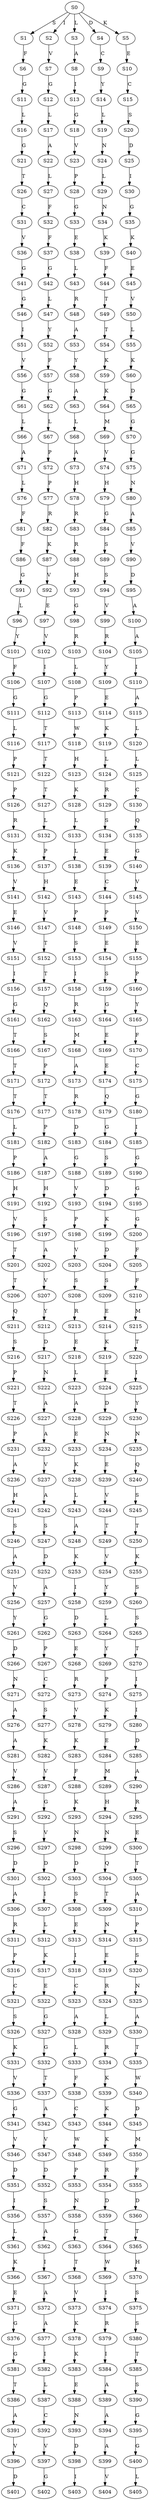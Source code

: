 strict digraph  {
	S0 -> S1 [ label = S ];
	S0 -> S2 [ label = I ];
	S0 -> S3 [ label = L ];
	S0 -> S4 [ label = D ];
	S0 -> S5 [ label = K ];
	S1 -> S6 [ label = F ];
	S2 -> S7 [ label = V ];
	S3 -> S8 [ label = A ];
	S4 -> S9 [ label = C ];
	S5 -> S10 [ label = E ];
	S6 -> S11 [ label = G ];
	S7 -> S12 [ label = G ];
	S8 -> S13 [ label = I ];
	S9 -> S14 [ label = Y ];
	S10 -> S15 [ label = C ];
	S11 -> S16 [ label = L ];
	S12 -> S17 [ label = L ];
	S13 -> S18 [ label = G ];
	S14 -> S19 [ label = L ];
	S15 -> S20 [ label = S ];
	S16 -> S21 [ label = G ];
	S17 -> S22 [ label = A ];
	S18 -> S23 [ label = V ];
	S19 -> S24 [ label = N ];
	S20 -> S25 [ label = D ];
	S21 -> S26 [ label = T ];
	S22 -> S27 [ label = L ];
	S23 -> S28 [ label = P ];
	S24 -> S29 [ label = L ];
	S25 -> S30 [ label = I ];
	S26 -> S31 [ label = C ];
	S27 -> S32 [ label = F ];
	S28 -> S33 [ label = G ];
	S29 -> S34 [ label = N ];
	S30 -> S35 [ label = G ];
	S31 -> S36 [ label = V ];
	S32 -> S37 [ label = F ];
	S33 -> S38 [ label = E ];
	S34 -> S39 [ label = K ];
	S35 -> S40 [ label = K ];
	S36 -> S41 [ label = G ];
	S37 -> S42 [ label = G ];
	S38 -> S43 [ label = L ];
	S39 -> S44 [ label = F ];
	S40 -> S45 [ label = E ];
	S41 -> S46 [ label = G ];
	S42 -> S47 [ label = L ];
	S43 -> S48 [ label = R ];
	S44 -> S49 [ label = T ];
	S45 -> S50 [ label = V ];
	S46 -> S51 [ label = I ];
	S47 -> S52 [ label = Y ];
	S48 -> S53 [ label = A ];
	S49 -> S54 [ label = T ];
	S50 -> S55 [ label = L ];
	S51 -> S56 [ label = V ];
	S52 -> S57 [ label = F ];
	S53 -> S58 [ label = Y ];
	S54 -> S59 [ label = K ];
	S55 -> S60 [ label = K ];
	S56 -> S61 [ label = G ];
	S57 -> S62 [ label = G ];
	S58 -> S63 [ label = A ];
	S59 -> S64 [ label = K ];
	S60 -> S65 [ label = D ];
	S61 -> S66 [ label = L ];
	S62 -> S67 [ label = L ];
	S63 -> S68 [ label = L ];
	S64 -> S69 [ label = M ];
	S65 -> S70 [ label = G ];
	S66 -> S71 [ label = A ];
	S67 -> S72 [ label = P ];
	S68 -> S73 [ label = A ];
	S69 -> S74 [ label = V ];
	S70 -> S75 [ label = G ];
	S71 -> S76 [ label = L ];
	S72 -> S77 [ label = P ];
	S73 -> S78 [ label = H ];
	S74 -> S79 [ label = H ];
	S75 -> S80 [ label = N ];
	S76 -> S81 [ label = F ];
	S77 -> S82 [ label = R ];
	S78 -> S83 [ label = R ];
	S79 -> S84 [ label = G ];
	S80 -> S85 [ label = A ];
	S81 -> S86 [ label = F ];
	S82 -> S87 [ label = K ];
	S83 -> S88 [ label = R ];
	S84 -> S89 [ label = S ];
	S85 -> S90 [ label = V ];
	S86 -> S91 [ label = G ];
	S87 -> S92 [ label = V ];
	S88 -> S93 [ label = H ];
	S89 -> S94 [ label = S ];
	S90 -> S95 [ label = D ];
	S91 -> S96 [ label = L ];
	S92 -> S97 [ label = E ];
	S93 -> S98 [ label = G ];
	S94 -> S99 [ label = V ];
	S95 -> S100 [ label = A ];
	S96 -> S101 [ label = Y ];
	S97 -> S102 [ label = V ];
	S98 -> S103 [ label = R ];
	S99 -> S104 [ label = R ];
	S100 -> S105 [ label = A ];
	S101 -> S106 [ label = F ];
	S102 -> S107 [ label = I ];
	S103 -> S108 [ label = L ];
	S104 -> S109 [ label = Y ];
	S105 -> S110 [ label = I ];
	S106 -> S111 [ label = G ];
	S107 -> S112 [ label = G ];
	S108 -> S113 [ label = P ];
	S109 -> S114 [ label = E ];
	S110 -> S115 [ label = A ];
	S111 -> S116 [ label = L ];
	S112 -> S117 [ label = T ];
	S113 -> S118 [ label = W ];
	S114 -> S119 [ label = K ];
	S115 -> S120 [ label = L ];
	S116 -> S121 [ label = P ];
	S117 -> S122 [ label = T ];
	S118 -> S123 [ label = H ];
	S119 -> S124 [ label = L ];
	S120 -> S125 [ label = L ];
	S121 -> S126 [ label = P ];
	S122 -> S127 [ label = T ];
	S123 -> S128 [ label = K ];
	S124 -> S129 [ label = R ];
	S125 -> S130 [ label = C ];
	S126 -> S131 [ label = R ];
	S127 -> S132 [ label = L ];
	S128 -> S133 [ label = L ];
	S129 -> S134 [ label = S ];
	S130 -> S135 [ label = Q ];
	S131 -> S136 [ label = K ];
	S132 -> S137 [ label = P ];
	S133 -> S138 [ label = L ];
	S134 -> S139 [ label = E ];
	S135 -> S140 [ label = G ];
	S136 -> S141 [ label = V ];
	S137 -> S142 [ label = H ];
	S138 -> S143 [ label = E ];
	S139 -> S144 [ label = C ];
	S140 -> S145 [ label = V ];
	S141 -> S146 [ label = E ];
	S142 -> S147 [ label = V ];
	S143 -> S148 [ label = P ];
	S144 -> S149 [ label = P ];
	S145 -> S150 [ label = V ];
	S146 -> S151 [ label = V ];
	S147 -> S152 [ label = T ];
	S148 -> S153 [ label = S ];
	S149 -> S154 [ label = E ];
	S150 -> S155 [ label = E ];
	S151 -> S156 [ label = I ];
	S152 -> S157 [ label = T ];
	S153 -> S158 [ label = I ];
	S154 -> S159 [ label = S ];
	S155 -> S160 [ label = P ];
	S156 -> S161 [ label = G ];
	S157 -> S162 [ label = Q ];
	S158 -> S163 [ label = R ];
	S159 -> S164 [ label = G ];
	S160 -> S165 [ label = Y ];
	S161 -> S166 [ label = T ];
	S162 -> S167 [ label = S ];
	S163 -> S168 [ label = M ];
	S164 -> S169 [ label = E ];
	S165 -> S170 [ label = F ];
	S166 -> S171 [ label = T ];
	S167 -> S172 [ label = P ];
	S168 -> S173 [ label = A ];
	S169 -> S174 [ label = E ];
	S170 -> S175 [ label = C ];
	S171 -> S176 [ label = T ];
	S172 -> S177 [ label = T ];
	S173 -> S178 [ label = R ];
	S174 -> S179 [ label = Q ];
	S175 -> S180 [ label = G ];
	S176 -> S181 [ label = L ];
	S177 -> S182 [ label = P ];
	S178 -> S183 [ label = D ];
	S179 -> S184 [ label = G ];
	S180 -> S185 [ label = I ];
	S181 -> S186 [ label = P ];
	S182 -> S187 [ label = A ];
	S183 -> S188 [ label = G ];
	S184 -> S189 [ label = S ];
	S185 -> S190 [ label = G ];
	S186 -> S191 [ label = H ];
	S187 -> S192 [ label = H ];
	S188 -> S193 [ label = V ];
	S189 -> S194 [ label = D ];
	S190 -> S195 [ label = G ];
	S191 -> S196 [ label = V ];
	S192 -> S197 [ label = S ];
	S193 -> S198 [ label = P ];
	S194 -> S199 [ label = K ];
	S195 -> S200 [ label = G ];
	S196 -> S201 [ label = T ];
	S197 -> S202 [ label = A ];
	S198 -> S203 [ label = V ];
	S199 -> S204 [ label = D ];
	S200 -> S205 [ label = F ];
	S201 -> S206 [ label = T ];
	S202 -> S207 [ label = V ];
	S203 -> S208 [ label = S ];
	S204 -> S209 [ label = S ];
	S205 -> S210 [ label = F ];
	S206 -> S211 [ label = Q ];
	S207 -> S212 [ label = Y ];
	S208 -> S213 [ label = R ];
	S209 -> S214 [ label = E ];
	S210 -> S215 [ label = M ];
	S211 -> S216 [ label = S ];
	S212 -> S217 [ label = D ];
	S213 -> S218 [ label = E ];
	S214 -> S219 [ label = K ];
	S215 -> S220 [ label = T ];
	S216 -> S221 [ label = P ];
	S217 -> S222 [ label = N ];
	S218 -> S223 [ label = L ];
	S219 -> S224 [ label = E ];
	S220 -> S225 [ label = I ];
	S221 -> S226 [ label = T ];
	S222 -> S227 [ label = A ];
	S223 -> S228 [ label = A ];
	S224 -> S229 [ label = D ];
	S225 -> S230 [ label = Y ];
	S226 -> S231 [ label = P ];
	S227 -> S232 [ label = A ];
	S228 -> S233 [ label = E ];
	S229 -> S234 [ label = N ];
	S230 -> S235 [ label = N ];
	S231 -> S236 [ label = A ];
	S232 -> S237 [ label = V ];
	S233 -> S238 [ label = K ];
	S234 -> S239 [ label = E ];
	S235 -> S240 [ label = Q ];
	S236 -> S241 [ label = H ];
	S237 -> S242 [ label = A ];
	S238 -> S243 [ label = L ];
	S239 -> S244 [ label = V ];
	S240 -> S245 [ label = S ];
	S241 -> S246 [ label = S ];
	S242 -> S247 [ label = S ];
	S243 -> S248 [ label = A ];
	S244 -> S249 [ label = T ];
	S245 -> S250 [ label = T ];
	S246 -> S251 [ label = A ];
	S247 -> S252 [ label = D ];
	S248 -> S253 [ label = K ];
	S249 -> S254 [ label = V ];
	S250 -> S255 [ label = K ];
	S251 -> S256 [ label = V ];
	S252 -> S257 [ label = A ];
	S253 -> S258 [ label = I ];
	S254 -> S259 [ label = Y ];
	S255 -> S260 [ label = S ];
	S256 -> S261 [ label = Y ];
	S257 -> S262 [ label = G ];
	S258 -> S263 [ label = D ];
	S259 -> S264 [ label = L ];
	S260 -> S265 [ label = S ];
	S261 -> S266 [ label = D ];
	S262 -> S267 [ label = P ];
	S263 -> S268 [ label = E ];
	S264 -> S269 [ label = Y ];
	S265 -> S270 [ label = T ];
	S266 -> S271 [ label = N ];
	S267 -> S272 [ label = C ];
	S268 -> S273 [ label = R ];
	S269 -> S274 [ label = P ];
	S270 -> S275 [ label = I ];
	S271 -> S276 [ label = A ];
	S272 -> S277 [ label = S ];
	S273 -> S278 [ label = V ];
	S274 -> S279 [ label = K ];
	S275 -> S280 [ label = I ];
	S276 -> S281 [ label = A ];
	S277 -> S282 [ label = K ];
	S278 -> S283 [ label = K ];
	S279 -> S284 [ label = E ];
	S280 -> S285 [ label = D ];
	S281 -> S286 [ label = V ];
	S282 -> S287 [ label = V ];
	S283 -> S288 [ label = F ];
	S284 -> S289 [ label = M ];
	S285 -> S290 [ label = A ];
	S286 -> S291 [ label = A ];
	S287 -> S292 [ label = G ];
	S288 -> S293 [ label = K ];
	S289 -> S294 [ label = H ];
	S290 -> S295 [ label = R ];
	S291 -> S296 [ label = S ];
	S292 -> S297 [ label = V ];
	S293 -> S298 [ label = N ];
	S294 -> S299 [ label = N ];
	S295 -> S300 [ label = E ];
	S296 -> S301 [ label = D ];
	S297 -> S302 [ label = D ];
	S298 -> S303 [ label = D ];
	S299 -> S304 [ label = Q ];
	S300 -> S305 [ label = T ];
	S301 -> S306 [ label = A ];
	S302 -> S307 [ label = I ];
	S303 -> S308 [ label = S ];
	S304 -> S309 [ label = T ];
	S305 -> S310 [ label = A ];
	S306 -> S311 [ label = R ];
	S307 -> S312 [ label = L ];
	S308 -> S313 [ label = E ];
	S309 -> S314 [ label = N ];
	S310 -> S315 [ label = P ];
	S311 -> S316 [ label = P ];
	S312 -> S317 [ label = K ];
	S313 -> S318 [ label = I ];
	S314 -> S319 [ label = E ];
	S315 -> S320 [ label = S ];
	S316 -> S321 [ label = C ];
	S317 -> S322 [ label = E ];
	S318 -> S323 [ label = C ];
	S319 -> S324 [ label = R ];
	S320 -> S325 [ label = N ];
	S321 -> S326 [ label = S ];
	S322 -> S327 [ label = G ];
	S323 -> S328 [ label = A ];
	S324 -> S329 [ label = L ];
	S325 -> S330 [ label = A ];
	S326 -> S331 [ label = K ];
	S327 -> S332 [ label = G ];
	S328 -> S333 [ label = L ];
	S329 -> S334 [ label = R ];
	S330 -> S335 [ label = T ];
	S331 -> S336 [ label = V ];
	S332 -> S337 [ label = T ];
	S333 -> S338 [ label = F ];
	S334 -> S339 [ label = K ];
	S335 -> S340 [ label = W ];
	S336 -> S341 [ label = G ];
	S337 -> S342 [ label = A ];
	S338 -> S343 [ label = C ];
	S339 -> S344 [ label = K ];
	S340 -> S345 [ label = D ];
	S341 -> S346 [ label = V ];
	S342 -> S347 [ label = V ];
	S343 -> S348 [ label = W ];
	S344 -> S349 [ label = K ];
	S345 -> S350 [ label = M ];
	S346 -> S351 [ label = D ];
	S347 -> S352 [ label = D ];
	S348 -> S353 [ label = P ];
	S349 -> S354 [ label = R ];
	S350 -> S355 [ label = F ];
	S351 -> S356 [ label = I ];
	S352 -> S357 [ label = S ];
	S353 -> S358 [ label = N ];
	S354 -> S359 [ label = D ];
	S355 -> S360 [ label = D ];
	S356 -> S361 [ label = L ];
	S357 -> S362 [ label = A ];
	S358 -> S363 [ label = G ];
	S359 -> S364 [ label = T ];
	S360 -> S365 [ label = T ];
	S361 -> S366 [ label = K ];
	S362 -> S367 [ label = I ];
	S363 -> S368 [ label = T ];
	S364 -> S369 [ label = W ];
	S365 -> S370 [ label = H ];
	S366 -> S371 [ label = E ];
	S367 -> S372 [ label = A ];
	S368 -> S373 [ label = V ];
	S369 -> S374 [ label = I ];
	S370 -> S375 [ label = S ];
	S371 -> S376 [ label = G ];
	S372 -> S377 [ label = A ];
	S373 -> S378 [ label = K ];
	S374 -> S379 [ label = R ];
	S375 -> S380 [ label = S ];
	S376 -> S381 [ label = G ];
	S377 -> S382 [ label = I ];
	S378 -> S383 [ label = K ];
	S379 -> S384 [ label = I ];
	S380 -> S385 [ label = T ];
	S381 -> S386 [ label = T ];
	S382 -> S387 [ label = L ];
	S383 -> S388 [ label = E ];
	S384 -> S389 [ label = A ];
	S385 -> S390 [ label = S ];
	S386 -> S391 [ label = A ];
	S387 -> S392 [ label = C ];
	S388 -> S393 [ label = N ];
	S389 -> S394 [ label = A ];
	S390 -> S395 [ label = G ];
	S391 -> S396 [ label = V ];
	S392 -> S397 [ label = V ];
	S393 -> S398 [ label = D ];
	S394 -> S399 [ label = A ];
	S395 -> S400 [ label = G ];
	S396 -> S401 [ label = D ];
	S397 -> S402 [ label = G ];
	S398 -> S403 [ label = I ];
	S399 -> S404 [ label = V ];
	S400 -> S405 [ label = L ];
}
